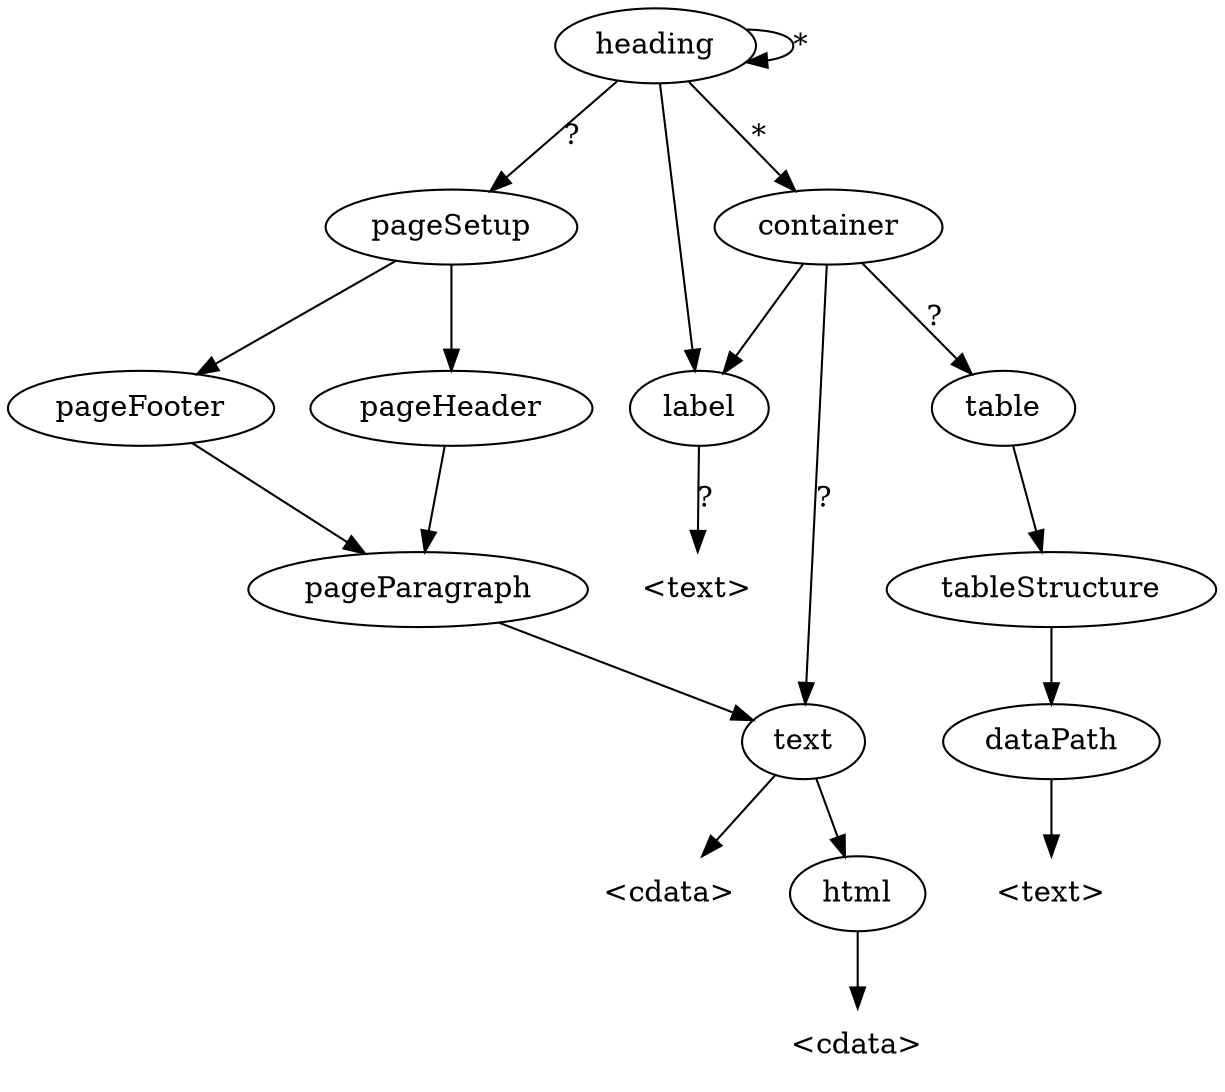 digraph spv_structure {
   "heading" -> "pageSetup" [label="?"];
   "heading" -> "label";
   "heading" -> "container" [label="*"];
   "heading" -> "heading" [label="*"];

   "container" -> "label";
   "container" -> "table" [label="?"];
   "container" -> "text" [label="?"];

   "label" -> ptext1 [label="?"];
   ptext1 [label="<text>", shape=plaintext];

   "text" -> "html";

   "text" -> cdata1;
   cdata1 [label="<cdata>", shape=plaintext];

   "html" -> cdata2;
   cdata2 [label="<cdata>", shape=plaintext];

   "table" -> "tableStructure";

   "tableStructure" -> "dataPath";

   "dataPath" -> ptext2;
   ptext2 [label="<text>", shape=plaintext];

   "pageSetup" -> "pageHeader";
   "pageSetup" -> "pageFooter";

   "pageHeader" -> "pageParagraph";

   "pageFooter" -> "pageParagraph";

   "pageParagraph" -> "text";
}
